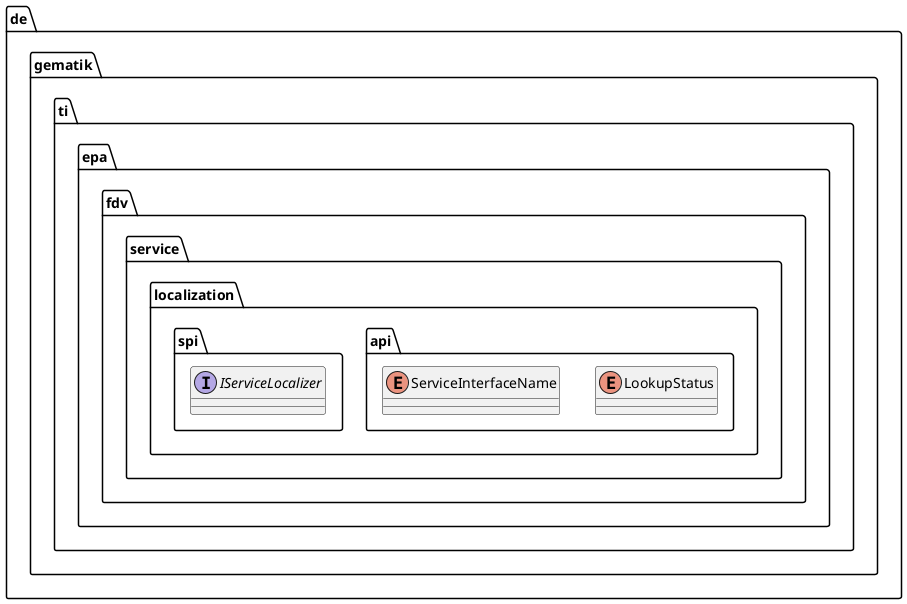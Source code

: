 @startuml

  namespace de.gematik.ti.epa.fdv.service.localization.api {
    enum LookupStatus {
    }
  }
  

  namespace de.gematik.ti.epa.fdv.service.localization.api {
    enum ServiceInterfaceName {
    }
  }
  

  namespace de.gematik.ti.epa.fdv.service.localization.spi {
    interface de.gematik.ti.epa.fdv.service.localization.spi.IServiceLocalizer {
    }
  }

@enduml
